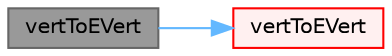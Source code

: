 digraph "vertToEVert"
{
 // LATEX_PDF_SIZE
  bgcolor="transparent";
  edge [fontname=Helvetica,fontsize=10,labelfontname=Helvetica,labelfontsize=10];
  node [fontname=Helvetica,fontsize=10,shape=box,height=0.2,width=0.4];
  rankdir="LR";
  Node1 [id="Node000001",label="vertToEVert",height=0.2,width=0.4,color="gray40", fillcolor="grey60", style="filled", fontcolor="black",tooltip=" "];
  Node1 -> Node2 [id="edge1_Node000001_Node000002",color="steelblue1",style="solid",tooltip=" "];
  Node2 [id="Node000002",label="vertToEVert",height=0.2,width=0.4,color="red", fillcolor="#FFF0F0", style="filled",URL="$classFoam_1_1edgeVertex.html#a499ccc675f77b7ff9a9d9bace61ffaf7",tooltip=" "];
}
